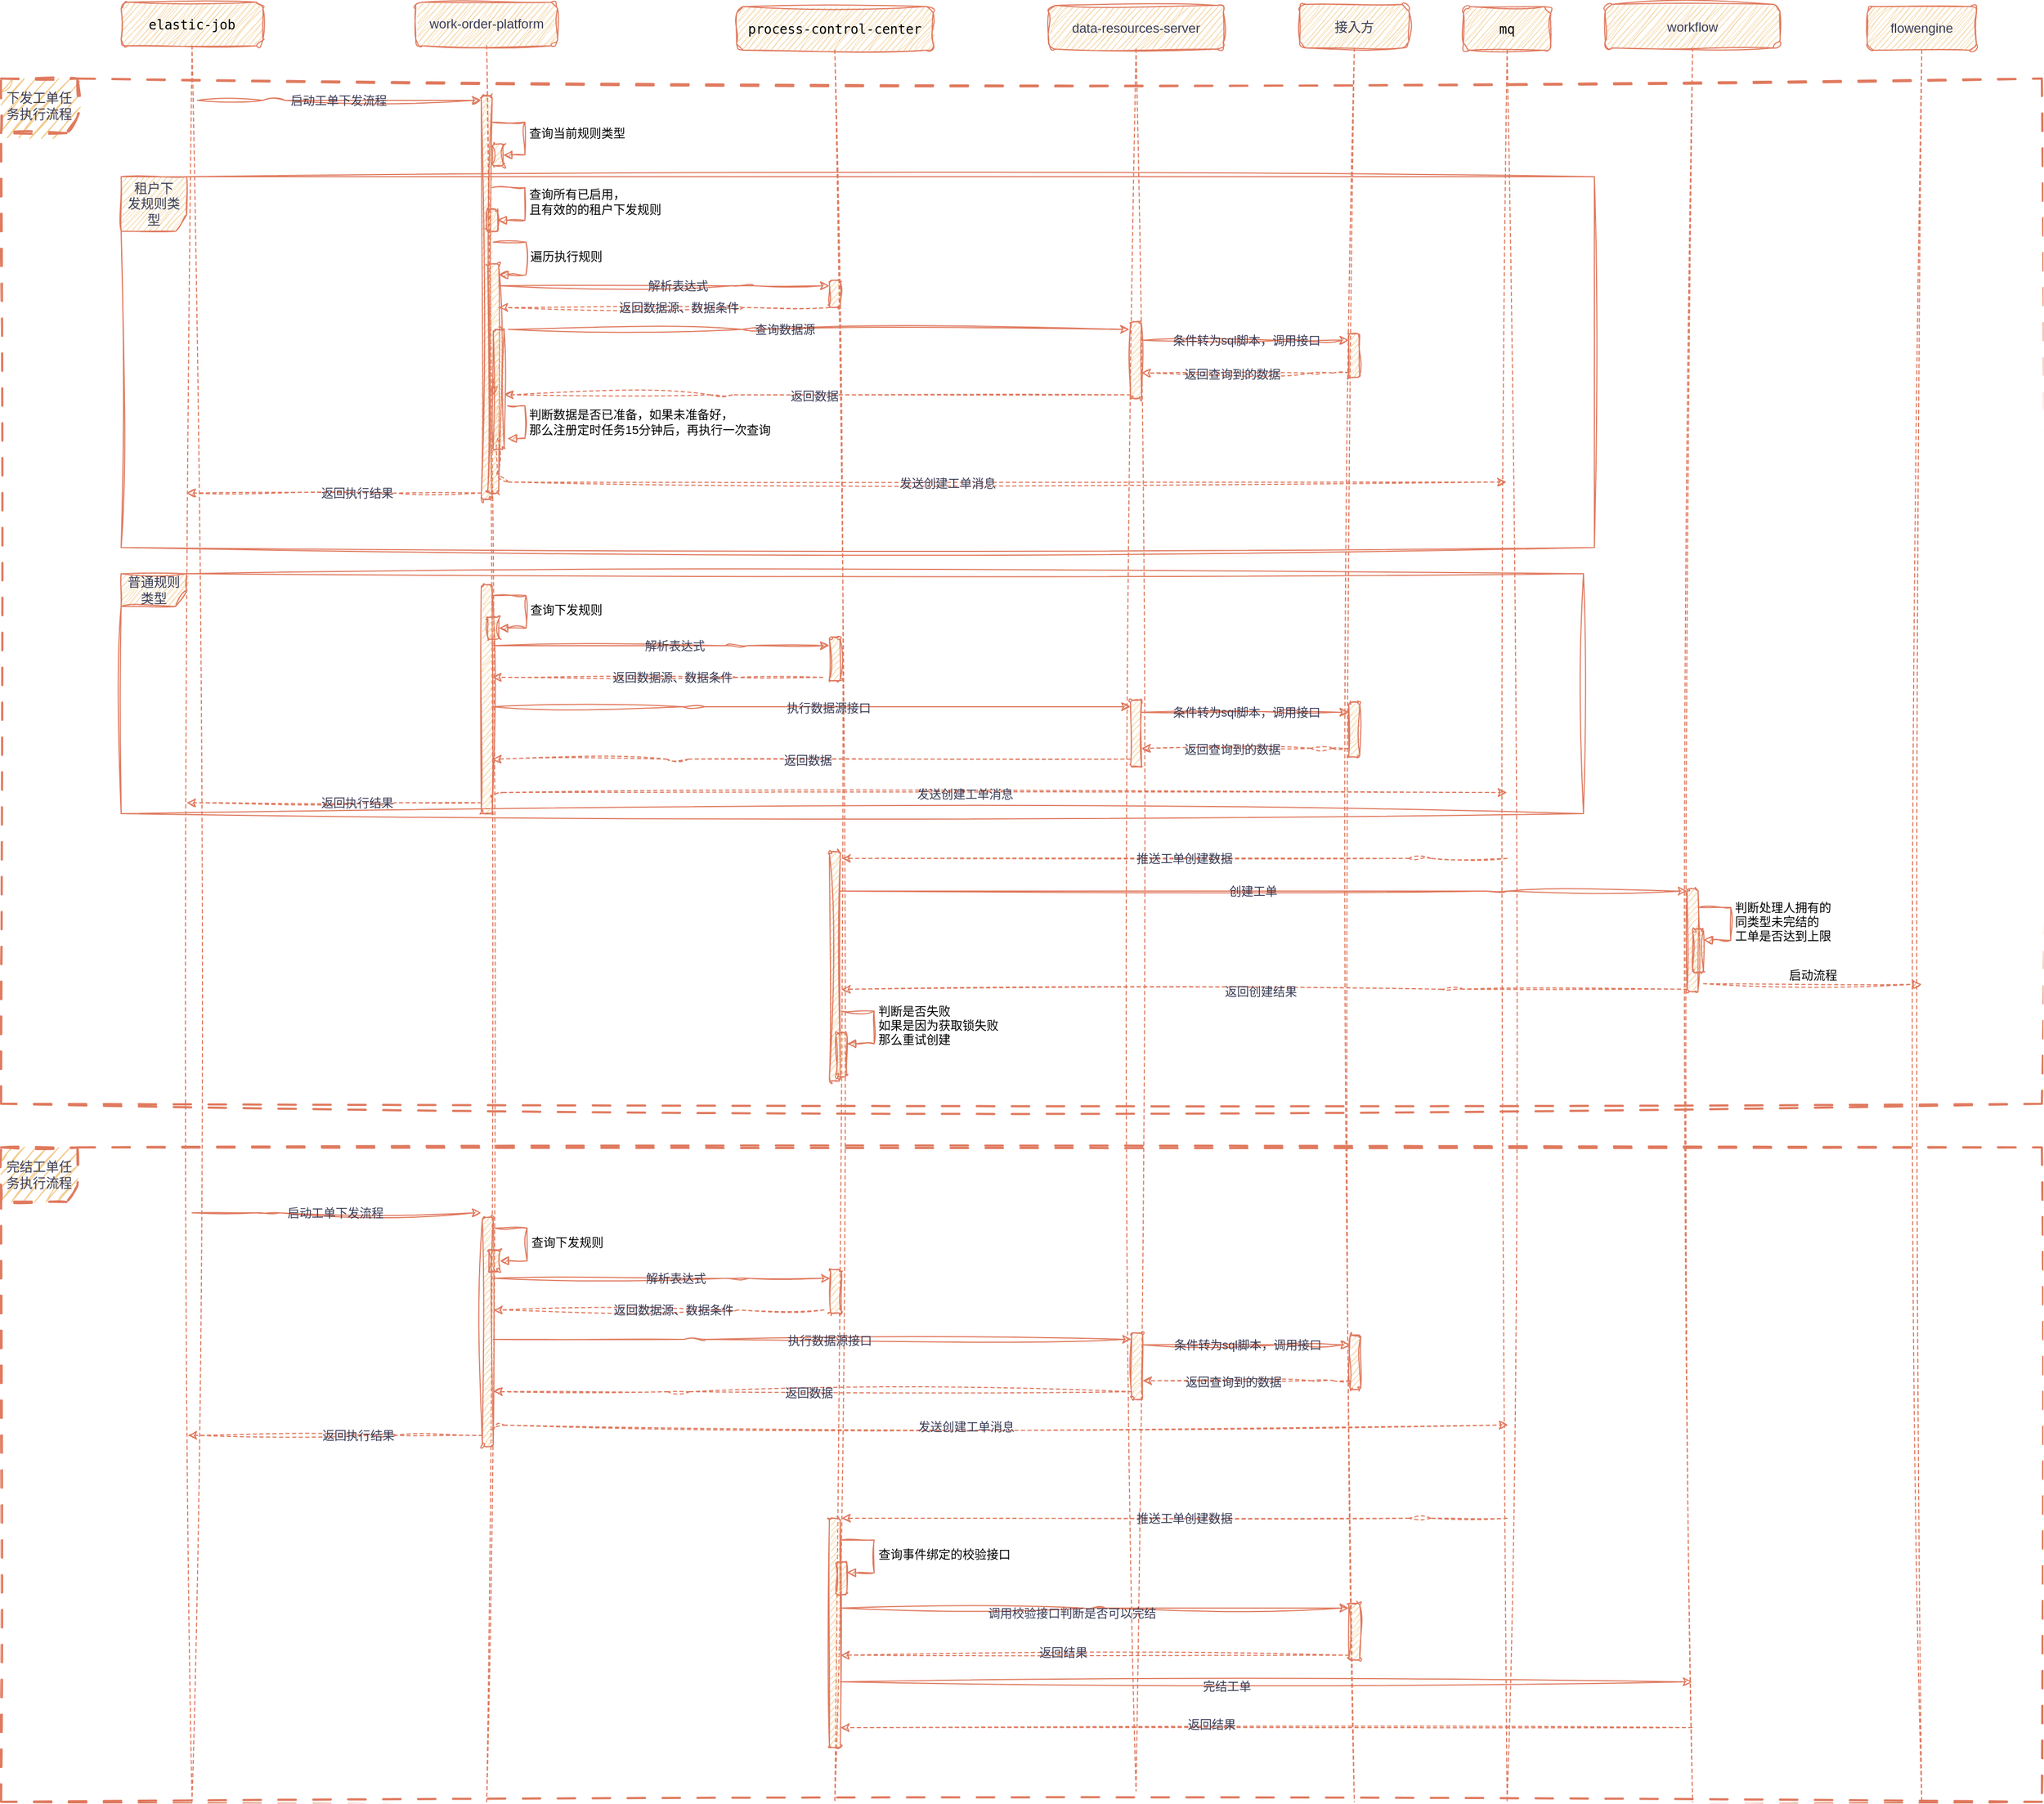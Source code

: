 <mxfile version="21.0.8" type="github">
  <diagram name="第 1 页" id="tdK5ZWi2FAHkuQVeb3jL">
    <mxGraphModel dx="2735" dy="1232" grid="1" gridSize="10" guides="1" tooltips="1" connect="1" arrows="1" fold="1" page="1" pageScale="1" pageWidth="827" pageHeight="1169" math="0" shadow="0">
      <root>
        <mxCell id="0" />
        <mxCell id="1" parent="0" />
        <mxCell id="dCPt5uYmCE7IjtqLBRDj-17" value="下发工单任务执行流程" style="shape=umlFrame;whiteSpace=wrap;html=1;pointerEvents=0;width=70;height=50;dashed=1;dashPattern=8 8;fillColor=#F2CC8F;strokeColor=#E07A5F;strokeWidth=2;fontColor=#393C56;labelBackgroundColor=none;sketch=1;curveFitting=1;jiggle=2;rounded=1;" vertex="1" parent="1">
          <mxGeometry x="-260" y="130" width="1870" height="940" as="geometry" />
        </mxCell>
        <mxCell id="dCPt5uYmCE7IjtqLBRDj-2" value="work-order-platform" style="shape=umlLifeline;perimeter=lifelinePerimeter;whiteSpace=wrap;html=1;container=1;dropTarget=0;collapsible=0;recursiveResize=0;outlineConnect=0;portConstraint=eastwest;newEdgeStyle={&quot;edgeStyle&quot;:&quot;elbowEdgeStyle&quot;,&quot;elbow&quot;:&quot;vertical&quot;,&quot;curved&quot;:0,&quot;rounded&quot;:0};labelBackgroundColor=none;fillColor=#F2CC8F;strokeColor=#E07A5F;fontColor=#393C56;sketch=1;curveFitting=1;jiggle=2;rounded=1;" vertex="1" parent="1">
          <mxGeometry x="120" y="60" width="130" height="1650" as="geometry" />
        </mxCell>
        <mxCell id="dCPt5uYmCE7IjtqLBRDj-11" value="" style="html=1;points=[];perimeter=orthogonalPerimeter;outlineConnect=0;targetShapes=umlLifeline;portConstraint=eastwest;newEdgeStyle={&quot;edgeStyle&quot;:&quot;elbowEdgeStyle&quot;,&quot;elbow&quot;:&quot;vertical&quot;,&quot;curved&quot;:0,&quot;rounded&quot;:0};labelBackgroundColor=none;fillColor=#F2CC8F;strokeColor=#E07A5F;fontColor=#393C56;sketch=1;curveFitting=1;jiggle=2;rounded=1;" vertex="1" parent="dCPt5uYmCE7IjtqLBRDj-2">
          <mxGeometry x="60" y="86" width="10" height="370" as="geometry" />
        </mxCell>
        <mxCell id="dCPt5uYmCE7IjtqLBRDj-12" value="" style="html=1;points=[];perimeter=orthogonalPerimeter;outlineConnect=0;targetShapes=umlLifeline;portConstraint=eastwest;newEdgeStyle={&quot;edgeStyle&quot;:&quot;elbowEdgeStyle&quot;,&quot;elbow&quot;:&quot;vertical&quot;,&quot;curved&quot;:0,&quot;rounded&quot;:0};labelBackgroundColor=none;fillColor=#F2CC8F;strokeColor=#E07A5F;fontColor=#393C56;sketch=1;curveFitting=1;jiggle=2;rounded=1;" vertex="1" parent="dCPt5uYmCE7IjtqLBRDj-2">
          <mxGeometry x="70" y="130" width="10" height="20" as="geometry" />
        </mxCell>
        <mxCell id="dCPt5uYmCE7IjtqLBRDj-13" value="查询当前规则类型" style="html=1;align=left;spacingLeft=2;endArrow=block;rounded=1;edgeStyle=orthogonalEdgeStyle;curved=0;rounded=0;labelBackgroundColor=none;strokeColor=#E07A5F;fontColor=default;sketch=1;curveFitting=1;jiggle=2;" edge="1" target="dCPt5uYmCE7IjtqLBRDj-12" parent="dCPt5uYmCE7IjtqLBRDj-2">
          <mxGeometry relative="1" as="geometry">
            <mxPoint x="70" y="110" as="sourcePoint" />
            <Array as="points">
              <mxPoint x="100" y="140" />
            </Array>
          </mxGeometry>
        </mxCell>
        <mxCell id="dCPt5uYmCE7IjtqLBRDj-3" value="&lt;pre style=&quot;&quot;&gt;&lt;div style=&quot;line-height: 18px;&quot;&gt;&lt;font style=&quot;&quot; face=&quot;JetBrains Mono, monospace&quot; color=&quot;#000000&quot;&gt;process-control-center&lt;span style=&quot;background-color: rgb(255, 255, 254);&quot;&gt;&lt;br&gt;&lt;/span&gt;&lt;/font&gt;&lt;/div&gt;&lt;/pre&gt;" style="shape=umlLifeline;perimeter=lifelinePerimeter;whiteSpace=wrap;html=1;container=1;dropTarget=0;collapsible=0;recursiveResize=0;outlineConnect=0;portConstraint=eastwest;newEdgeStyle={&quot;edgeStyle&quot;:&quot;elbowEdgeStyle&quot;,&quot;elbow&quot;:&quot;vertical&quot;,&quot;curved&quot;:0,&quot;rounded&quot;:0};labelBackgroundColor=none;fillColor=#F2CC8F;strokeColor=#E07A5F;fontColor=#393C56;sketch=1;curveFitting=1;jiggle=2;rounded=1;" vertex="1" parent="1">
          <mxGeometry x="414" y="64" width="180" height="1646" as="geometry" />
        </mxCell>
        <mxCell id="dCPt5uYmCE7IjtqLBRDj-76" value="" style="html=1;points=[];perimeter=orthogonalPerimeter;outlineConnect=0;targetShapes=umlLifeline;portConstraint=eastwest;newEdgeStyle={&quot;edgeStyle&quot;:&quot;elbowEdgeStyle&quot;,&quot;elbow&quot;:&quot;vertical&quot;,&quot;curved&quot;:0,&quot;rounded&quot;:0};labelBackgroundColor=none;fillColor=#F2CC8F;strokeColor=#E07A5F;fontColor=#393C56;sketch=1;curveFitting=1;jiggle=2;rounded=1;" vertex="1" parent="dCPt5uYmCE7IjtqLBRDj-3">
          <mxGeometry x="85" y="775" width="10" height="210" as="geometry" />
        </mxCell>
        <mxCell id="dCPt5uYmCE7IjtqLBRDj-97" value="" style="html=1;points=[];perimeter=orthogonalPerimeter;outlineConnect=0;targetShapes=umlLifeline;portConstraint=eastwest;newEdgeStyle={&quot;edgeStyle&quot;:&quot;elbowEdgeStyle&quot;,&quot;elbow&quot;:&quot;vertical&quot;,&quot;curved&quot;:0,&quot;rounded&quot;:0};labelBackgroundColor=none;fillColor=#F2CC8F;strokeColor=#E07A5F;fontColor=#393C56;sketch=1;curveFitting=1;jiggle=2;rounded=1;" vertex="1" parent="dCPt5uYmCE7IjtqLBRDj-3">
          <mxGeometry x="91" y="941" width="10" height="40" as="geometry" />
        </mxCell>
        <mxCell id="dCPt5uYmCE7IjtqLBRDj-98" value="判断是否失败&lt;br&gt;如果是因为获取锁失败&lt;br&gt;那么重试创建" style="html=1;align=left;spacingLeft=2;endArrow=block;rounded=1;edgeStyle=orthogonalEdgeStyle;curved=0;rounded=0;labelBackgroundColor=none;strokeColor=#E07A5F;fontColor=default;sketch=1;curveFitting=1;jiggle=2;" edge="1" target="dCPt5uYmCE7IjtqLBRDj-97" parent="dCPt5uYmCE7IjtqLBRDj-3">
          <mxGeometry relative="1" as="geometry">
            <mxPoint x="96" y="921" as="sourcePoint" />
            <Array as="points">
              <mxPoint x="126" y="951" />
            </Array>
          </mxGeometry>
        </mxCell>
        <mxCell id="dCPt5uYmCE7IjtqLBRDj-4" value="&lt;div style=&quot;line-height: 18px;&quot;&gt;data-resources-server&lt;/div&gt;" style="shape=umlLifeline;perimeter=lifelinePerimeter;whiteSpace=wrap;html=1;container=1;dropTarget=0;collapsible=0;recursiveResize=0;outlineConnect=0;portConstraint=eastwest;newEdgeStyle={&quot;edgeStyle&quot;:&quot;elbowEdgeStyle&quot;,&quot;elbow&quot;:&quot;vertical&quot;,&quot;curved&quot;:0,&quot;rounded&quot;:0};labelBackgroundColor=none;fillColor=#F2CC8F;strokeColor=#E07A5F;fontColor=#393C56;sketch=1;curveFitting=1;jiggle=2;rounded=1;" vertex="1" parent="1">
          <mxGeometry x="700" y="63" width="160" height="1637" as="geometry" />
        </mxCell>
        <mxCell id="dCPt5uYmCE7IjtqLBRDj-5" value="&lt;pre style=&quot;color: rgb(169, 183, 198); font-family: &amp;quot;JetBrains Mono&amp;quot;, monospace; font-size: 9.8pt;&quot;&gt;&lt;div style=&quot;color: rgb(0, 0, 0); font-size: 12px; line-height: 18px;&quot;&gt;elastic-job&lt;/div&gt;&lt;/pre&gt;" style="shape=umlLifeline;perimeter=lifelinePerimeter;whiteSpace=wrap;html=1;container=1;dropTarget=0;collapsible=0;recursiveResize=0;outlineConnect=0;portConstraint=eastwest;newEdgeStyle={&quot;edgeStyle&quot;:&quot;elbowEdgeStyle&quot;,&quot;elbow&quot;:&quot;vertical&quot;,&quot;curved&quot;:0,&quot;rounded&quot;:0};labelBackgroundColor=none;fillColor=#F2CC8F;strokeColor=#E07A5F;fontColor=#393C56;sketch=1;curveFitting=1;jiggle=2;rounded=1;" vertex="1" parent="1">
          <mxGeometry x="-150" y="60" width="130" height="1650" as="geometry" />
        </mxCell>
        <mxCell id="dCPt5uYmCE7IjtqLBRDj-7" style="edgeStyle=elbowEdgeStyle;rounded=1;orthogonalLoop=1;jettySize=auto;html=1;elbow=vertical;curved=0;labelBackgroundColor=none;strokeColor=#E07A5F;fontColor=default;sketch=1;curveFitting=1;jiggle=2;" edge="1" parent="1">
          <mxGeometry relative="1" as="geometry">
            <mxPoint x="-80" y="150" as="sourcePoint" />
            <mxPoint x="180" y="150" as="targetPoint" />
            <Array as="points">
              <mxPoint x="-10" y="150" />
            </Array>
          </mxGeometry>
        </mxCell>
        <mxCell id="dCPt5uYmCE7IjtqLBRDj-8" value="启动工单下发流程" style="edgeLabel;html=1;align=center;verticalAlign=middle;resizable=0;points=[];labelBackgroundColor=none;fontColor=#393C56;sketch=1;curveFitting=1;jiggle=2;rounded=1;" vertex="1" connectable="0" parent="dCPt5uYmCE7IjtqLBRDj-7">
          <mxGeometry x="0.073" y="-2" relative="1" as="geometry">
            <mxPoint x="-11" y="-2" as="offset" />
          </mxGeometry>
        </mxCell>
        <mxCell id="dCPt5uYmCE7IjtqLBRDj-14" value="&lt;div style=&quot;line-height: 18px;&quot;&gt;接入方&lt;/div&gt;" style="shape=umlLifeline;perimeter=lifelinePerimeter;whiteSpace=wrap;html=1;container=1;dropTarget=0;collapsible=0;recursiveResize=0;outlineConnect=0;portConstraint=eastwest;newEdgeStyle={&quot;edgeStyle&quot;:&quot;elbowEdgeStyle&quot;,&quot;elbow&quot;:&quot;vertical&quot;,&quot;curved&quot;:0,&quot;rounded&quot;:0};labelBackgroundColor=none;fillColor=#F2CC8F;strokeColor=#E07A5F;fontColor=#393C56;sketch=1;curveFitting=1;jiggle=2;rounded=1;" vertex="1" parent="1">
          <mxGeometry x="930" y="62" width="100" height="1648" as="geometry" />
        </mxCell>
        <mxCell id="dCPt5uYmCE7IjtqLBRDj-15" value="&lt;div style=&quot;line-height: 18px;&quot;&gt;workflow&lt;/div&gt;" style="shape=umlLifeline;perimeter=lifelinePerimeter;whiteSpace=wrap;html=1;container=1;dropTarget=0;collapsible=0;recursiveResize=0;outlineConnect=0;portConstraint=eastwest;newEdgeStyle={&quot;edgeStyle&quot;:&quot;elbowEdgeStyle&quot;,&quot;elbow&quot;:&quot;vertical&quot;,&quot;curved&quot;:0,&quot;rounded&quot;:0};labelBackgroundColor=none;fillColor=#F2CC8F;strokeColor=#E07A5F;fontColor=#393C56;sketch=1;curveFitting=1;jiggle=2;rounded=1;" vertex="1" parent="1">
          <mxGeometry x="1210" y="62" width="160" height="1648" as="geometry" />
        </mxCell>
        <mxCell id="dCPt5uYmCE7IjtqLBRDj-90" value="" style="html=1;points=[];perimeter=orthogonalPerimeter;outlineConnect=0;targetShapes=umlLifeline;portConstraint=eastwest;newEdgeStyle={&quot;edgeStyle&quot;:&quot;elbowEdgeStyle&quot;,&quot;elbow&quot;:&quot;vertical&quot;,&quot;curved&quot;:0,&quot;rounded&quot;:0};labelBackgroundColor=none;fillColor=#F2CC8F;strokeColor=#E07A5F;fontColor=#393C56;sketch=1;curveFitting=1;jiggle=2;rounded=1;" vertex="1" parent="dCPt5uYmCE7IjtqLBRDj-15">
          <mxGeometry x="75" y="811" width="10" height="94" as="geometry" />
        </mxCell>
        <mxCell id="dCPt5uYmCE7IjtqLBRDj-93" value="" style="html=1;points=[];perimeter=orthogonalPerimeter;outlineConnect=0;targetShapes=umlLifeline;portConstraint=eastwest;newEdgeStyle={&quot;edgeStyle&quot;:&quot;elbowEdgeStyle&quot;,&quot;elbow&quot;:&quot;vertical&quot;,&quot;curved&quot;:0,&quot;rounded&quot;:0};labelBackgroundColor=none;fillColor=#F2CC8F;strokeColor=#E07A5F;fontColor=#393C56;sketch=1;curveFitting=1;jiggle=2;rounded=1;" vertex="1" parent="dCPt5uYmCE7IjtqLBRDj-15">
          <mxGeometry x="80" y="848" width="10" height="40" as="geometry" />
        </mxCell>
        <mxCell id="dCPt5uYmCE7IjtqLBRDj-94" value="判断处理人拥有的&lt;br&gt;同类型未完结的&lt;br&gt;工单是否达到上限" style="html=1;align=left;spacingLeft=2;endArrow=block;rounded=1;edgeStyle=orthogonalEdgeStyle;curved=0;rounded=0;labelBackgroundColor=none;strokeColor=#E07A5F;fontColor=default;sketch=1;curveFitting=1;jiggle=2;" edge="1" target="dCPt5uYmCE7IjtqLBRDj-93" parent="dCPt5uYmCE7IjtqLBRDj-15">
          <mxGeometry relative="1" as="geometry">
            <mxPoint x="85" y="828" as="sourcePoint" />
            <Array as="points">
              <mxPoint x="115" y="858" />
            </Array>
          </mxGeometry>
        </mxCell>
        <mxCell id="dCPt5uYmCE7IjtqLBRDj-18" value="租户下&lt;br&gt;发规则类型" style="shape=umlFrame;whiteSpace=wrap;html=1;pointerEvents=0;width=60;height=50;labelBackgroundColor=none;fillColor=#F2CC8F;strokeColor=#E07A5F;fontColor=#393C56;sketch=1;curveFitting=1;jiggle=2;rounded=1;" vertex="1" parent="1">
          <mxGeometry x="-150" y="220" width="1350" height="340" as="geometry" />
        </mxCell>
        <mxCell id="dCPt5uYmCE7IjtqLBRDj-19" value="普通规则类型" style="shape=umlFrame;whiteSpace=wrap;html=1;pointerEvents=0;labelBackgroundColor=none;fillColor=#F2CC8F;strokeColor=#E07A5F;fontColor=#393C56;sketch=1;curveFitting=1;jiggle=2;rounded=1;" vertex="1" parent="1">
          <mxGeometry x="-150" y="584" width="1340" height="220" as="geometry" />
        </mxCell>
        <mxCell id="dCPt5uYmCE7IjtqLBRDj-20" value="" style="html=1;points=[];perimeter=orthogonalPerimeter;outlineConnect=0;targetShapes=umlLifeline;portConstraint=eastwest;newEdgeStyle={&quot;edgeStyle&quot;:&quot;elbowEdgeStyle&quot;,&quot;elbow&quot;:&quot;vertical&quot;,&quot;curved&quot;:0,&quot;rounded&quot;:0};labelBackgroundColor=none;fillColor=#F2CC8F;strokeColor=#E07A5F;fontColor=#393C56;sketch=1;curveFitting=1;jiggle=2;rounded=1;" vertex="1" parent="1">
          <mxGeometry x="185" y="250" width="10" height="20" as="geometry" />
        </mxCell>
        <mxCell id="dCPt5uYmCE7IjtqLBRDj-21" value="查询所有已启用，&lt;br&gt;且有效的的租户下发规则" style="html=1;align=left;spacingLeft=2;endArrow=block;rounded=1;edgeStyle=orthogonalEdgeStyle;curved=0;rounded=0;labelBackgroundColor=none;strokeColor=#E07A5F;fontColor=default;sketch=1;curveFitting=1;jiggle=2;" edge="1" target="dCPt5uYmCE7IjtqLBRDj-20" parent="1">
          <mxGeometry relative="1" as="geometry">
            <mxPoint x="190" y="230" as="sourcePoint" />
            <Array as="points">
              <mxPoint x="220" y="260" />
            </Array>
          </mxGeometry>
        </mxCell>
        <mxCell id="dCPt5uYmCE7IjtqLBRDj-26" value="&lt;pre style=&quot;color: rgb(169, 183, 198); font-family: &amp;quot;JetBrains Mono&amp;quot;, monospace; font-size: 9.8pt;&quot;&gt;&lt;div style=&quot;color: rgb(0, 0, 0); font-size: 12px; line-height: 18px;&quot;&gt;mq&lt;/div&gt;&lt;/pre&gt;" style="shape=umlLifeline;perimeter=lifelinePerimeter;whiteSpace=wrap;html=1;container=1;dropTarget=0;collapsible=0;recursiveResize=0;outlineConnect=0;portConstraint=eastwest;newEdgeStyle={&quot;edgeStyle&quot;:&quot;elbowEdgeStyle&quot;,&quot;elbow&quot;:&quot;vertical&quot;,&quot;curved&quot;:0,&quot;rounded&quot;:0};labelBackgroundColor=none;fillColor=#F2CC8F;strokeColor=#E07A5F;fontColor=#393C56;sketch=1;curveFitting=1;jiggle=2;rounded=1;" vertex="1" parent="1">
          <mxGeometry x="1080" y="64" width="80" height="1646" as="geometry" />
        </mxCell>
        <mxCell id="dCPt5uYmCE7IjtqLBRDj-29" style="edgeStyle=elbowEdgeStyle;rounded=1;orthogonalLoop=1;jettySize=auto;html=1;elbow=vertical;curved=0;labelBackgroundColor=none;strokeColor=#E07A5F;fontColor=default;sketch=1;curveFitting=1;jiggle=2;" edge="1" parent="1" source="dCPt5uYmCE7IjtqLBRDj-27" target="dCPt5uYmCE7IjtqLBRDj-18">
          <mxGeometry relative="1" as="geometry" />
        </mxCell>
        <mxCell id="dCPt5uYmCE7IjtqLBRDj-42" style="edgeStyle=elbowEdgeStyle;rounded=1;orthogonalLoop=1;jettySize=auto;html=1;elbow=vertical;curved=0;labelBackgroundColor=none;strokeColor=#E07A5F;fontColor=default;sketch=1;curveFitting=1;jiggle=2;" edge="1" parent="1" source="dCPt5uYmCE7IjtqLBRDj-27" target="dCPt5uYmCE7IjtqLBRDj-32">
          <mxGeometry relative="1" as="geometry">
            <Array as="points">
              <mxPoint x="420" y="320" />
            </Array>
          </mxGeometry>
        </mxCell>
        <mxCell id="dCPt5uYmCE7IjtqLBRDj-43" value="解析表达式" style="edgeLabel;html=1;align=center;verticalAlign=middle;resizable=0;points=[];labelBackgroundColor=none;fontColor=#393C56;sketch=1;curveFitting=1;jiggle=2;rounded=1;" vertex="1" connectable="0" parent="dCPt5uYmCE7IjtqLBRDj-42">
          <mxGeometry x="0.205" y="-3" relative="1" as="geometry">
            <mxPoint x="-19" y="-3" as="offset" />
          </mxGeometry>
        </mxCell>
        <mxCell id="dCPt5uYmCE7IjtqLBRDj-53" style="edgeStyle=elbowEdgeStyle;rounded=1;orthogonalLoop=1;jettySize=auto;html=1;elbow=vertical;curved=0;labelBackgroundColor=none;strokeColor=#E07A5F;fontColor=default;sketch=1;curveFitting=1;jiggle=2;" edge="1" parent="1" source="dCPt5uYmCE7IjtqLBRDj-27" target="dCPt5uYmCE7IjtqLBRDj-18">
          <mxGeometry relative="1" as="geometry" />
        </mxCell>
        <mxCell id="dCPt5uYmCE7IjtqLBRDj-27" value="" style="html=1;points=[];perimeter=orthogonalPerimeter;outlineConnect=0;targetShapes=umlLifeline;portConstraint=eastwest;newEdgeStyle={&quot;edgeStyle&quot;:&quot;elbowEdgeStyle&quot;,&quot;elbow&quot;:&quot;vertical&quot;,&quot;curved&quot;:0,&quot;rounded&quot;:0};labelBackgroundColor=none;fillColor=#F2CC8F;strokeColor=#E07A5F;fontColor=#393C56;sketch=1;curveFitting=1;jiggle=2;rounded=1;" vertex="1" parent="1">
          <mxGeometry x="186" y="300" width="10" height="210" as="geometry" />
        </mxCell>
        <mxCell id="dCPt5uYmCE7IjtqLBRDj-28" value="遍历执行规则" style="html=1;align=left;spacingLeft=2;endArrow=block;rounded=1;edgeStyle=orthogonalEdgeStyle;curved=0;rounded=0;labelBackgroundColor=none;strokeColor=#E07A5F;fontColor=default;sketch=1;curveFitting=1;jiggle=2;" edge="1" target="dCPt5uYmCE7IjtqLBRDj-27" parent="1">
          <mxGeometry relative="1" as="geometry">
            <mxPoint x="191" y="280" as="sourcePoint" />
            <Array as="points">
              <mxPoint x="221" y="310" />
            </Array>
          </mxGeometry>
        </mxCell>
        <mxCell id="dCPt5uYmCE7IjtqLBRDj-36" style="edgeStyle=elbowEdgeStyle;rounded=1;orthogonalLoop=1;jettySize=auto;html=1;elbow=vertical;curved=0;dashed=1;labelBackgroundColor=none;strokeColor=#E07A5F;fontColor=default;sketch=1;curveFitting=1;jiggle=2;" edge="1" parent="1" source="dCPt5uYmCE7IjtqLBRDj-32" target="dCPt5uYmCE7IjtqLBRDj-27">
          <mxGeometry relative="1" as="geometry">
            <Array as="points">
              <mxPoint x="410" y="340" />
            </Array>
          </mxGeometry>
        </mxCell>
        <mxCell id="dCPt5uYmCE7IjtqLBRDj-38" value="返回数据源、数据条件" style="edgeLabel;html=1;align=center;verticalAlign=middle;resizable=0;points=[];labelBackgroundColor=none;fontColor=#393C56;sketch=1;curveFitting=1;jiggle=2;rounded=1;" vertex="1" connectable="0" parent="dCPt5uYmCE7IjtqLBRDj-36">
          <mxGeometry x="0.419" y="-3" relative="1" as="geometry">
            <mxPoint x="77" y="3" as="offset" />
          </mxGeometry>
        </mxCell>
        <mxCell id="dCPt5uYmCE7IjtqLBRDj-32" value="" style="html=1;points=[];perimeter=orthogonalPerimeter;outlineConnect=0;targetShapes=umlLifeline;portConstraint=eastwest;newEdgeStyle={&quot;edgeStyle&quot;:&quot;elbowEdgeStyle&quot;,&quot;elbow&quot;:&quot;vertical&quot;,&quot;curved&quot;:0,&quot;rounded&quot;:0};labelBackgroundColor=none;fillColor=#F2CC8F;strokeColor=#E07A5F;fontColor=#393C56;sketch=1;curveFitting=1;jiggle=2;rounded=1;" vertex="1" parent="1">
          <mxGeometry x="499" y="315" width="10" height="25" as="geometry" />
        </mxCell>
        <mxCell id="dCPt5uYmCE7IjtqLBRDj-48" style="edgeStyle=elbowEdgeStyle;rounded=1;orthogonalLoop=1;jettySize=auto;html=1;elbow=vertical;curved=0;dashed=1;labelBackgroundColor=none;strokeColor=#E07A5F;fontColor=default;sketch=1;curveFitting=1;jiggle=2;" edge="1" parent="1" source="dCPt5uYmCE7IjtqLBRDj-44" target="dCPt5uYmCE7IjtqLBRDj-45">
          <mxGeometry relative="1" as="geometry">
            <Array as="points">
              <mxPoint x="950" y="400" />
            </Array>
          </mxGeometry>
        </mxCell>
        <mxCell id="dCPt5uYmCE7IjtqLBRDj-49" value="返回查询到的数据" style="edgeLabel;html=1;align=center;verticalAlign=middle;resizable=0;points=[];labelBackgroundColor=none;fontColor=#393C56;sketch=1;curveFitting=1;jiggle=2;rounded=1;" vertex="1" connectable="0" parent="dCPt5uYmCE7IjtqLBRDj-48">
          <mxGeometry x="0.12" y="1" relative="1" as="geometry">
            <mxPoint x="-1" as="offset" />
          </mxGeometry>
        </mxCell>
        <mxCell id="dCPt5uYmCE7IjtqLBRDj-44" value="" style="html=1;points=[];perimeter=orthogonalPerimeter;outlineConnect=0;targetShapes=umlLifeline;portConstraint=eastwest;newEdgeStyle={&quot;edgeStyle&quot;:&quot;elbowEdgeStyle&quot;,&quot;elbow&quot;:&quot;vertical&quot;,&quot;curved&quot;:0,&quot;rounded&quot;:0};labelBackgroundColor=none;fillColor=#F2CC8F;strokeColor=#E07A5F;fontColor=#393C56;sketch=1;curveFitting=1;jiggle=2;rounded=1;" vertex="1" parent="1">
          <mxGeometry x="975" y="364" width="10" height="40" as="geometry" />
        </mxCell>
        <mxCell id="dCPt5uYmCE7IjtqLBRDj-46" style="edgeStyle=elbowEdgeStyle;rounded=1;orthogonalLoop=1;jettySize=auto;html=1;elbow=vertical;curved=0;labelBackgroundColor=none;strokeColor=#E07A5F;fontColor=default;sketch=1;curveFitting=1;jiggle=2;" edge="1" parent="1" source="dCPt5uYmCE7IjtqLBRDj-45" target="dCPt5uYmCE7IjtqLBRDj-44">
          <mxGeometry relative="1" as="geometry">
            <Array as="points">
              <mxPoint x="920" y="370" />
            </Array>
          </mxGeometry>
        </mxCell>
        <mxCell id="dCPt5uYmCE7IjtqLBRDj-47" value="条件转为sql脚本，调用接口" style="edgeLabel;html=1;align=center;verticalAlign=middle;resizable=0;points=[];labelBackgroundColor=none;fontColor=#393C56;sketch=1;curveFitting=1;jiggle=2;rounded=1;" vertex="1" connectable="0" parent="dCPt5uYmCE7IjtqLBRDj-46">
          <mxGeometry x="0.015" y="-3" relative="1" as="geometry">
            <mxPoint x="-1" y="-3" as="offset" />
          </mxGeometry>
        </mxCell>
        <mxCell id="dCPt5uYmCE7IjtqLBRDj-50" style="edgeStyle=elbowEdgeStyle;rounded=1;orthogonalLoop=1;jettySize=auto;html=1;elbow=vertical;curved=0;dashed=1;labelBackgroundColor=none;strokeColor=#E07A5F;fontColor=default;sketch=1;curveFitting=1;jiggle=2;" edge="1" parent="1" source="dCPt5uYmCE7IjtqLBRDj-45" target="dCPt5uYmCE7IjtqLBRDj-109">
          <mxGeometry relative="1" as="geometry">
            <mxPoint x="260" y="420" as="targetPoint" />
            <Array as="points">
              <mxPoint x="400" y="420" />
              <mxPoint x="420" y="460" />
              <mxPoint x="360" y="420" />
              <mxPoint x="350" y="400" />
            </Array>
          </mxGeometry>
        </mxCell>
        <mxCell id="dCPt5uYmCE7IjtqLBRDj-52" value="返回数据" style="edgeLabel;html=1;align=center;verticalAlign=middle;resizable=0;points=[];labelBackgroundColor=none;fontColor=#393C56;sketch=1;curveFitting=1;jiggle=2;rounded=1;" vertex="1" connectable="0" parent="dCPt5uYmCE7IjtqLBRDj-50">
          <mxGeometry x="0.012" y="1" relative="1" as="geometry">
            <mxPoint as="offset" />
          </mxGeometry>
        </mxCell>
        <mxCell id="dCPt5uYmCE7IjtqLBRDj-45" value="" style="html=1;points=[];perimeter=orthogonalPerimeter;outlineConnect=0;targetShapes=umlLifeline;portConstraint=eastwest;newEdgeStyle={&quot;edgeStyle&quot;:&quot;elbowEdgeStyle&quot;,&quot;elbow&quot;:&quot;vertical&quot;,&quot;curved&quot;:0,&quot;rounded&quot;:0};labelBackgroundColor=none;fillColor=#F2CC8F;strokeColor=#E07A5F;fontColor=#393C56;sketch=1;curveFitting=1;jiggle=2;rounded=1;" vertex="1" parent="1">
          <mxGeometry x="775" y="353" width="10" height="70" as="geometry" />
        </mxCell>
        <mxCell id="dCPt5uYmCE7IjtqLBRDj-54" style="edgeStyle=elbowEdgeStyle;rounded=1;orthogonalLoop=1;jettySize=auto;html=1;elbow=vertical;curved=0;dashed=1;labelBackgroundColor=none;strokeColor=#E07A5F;fontColor=default;sketch=1;curveFitting=1;jiggle=2;" edge="1" parent="1" target="dCPt5uYmCE7IjtqLBRDj-26">
          <mxGeometry relative="1" as="geometry">
            <mxPoint x="195" y="460" as="sourcePoint" />
            <mxPoint x="780" y="450.59" as="targetPoint" />
            <Array as="points">
              <mxPoint x="270" y="500" />
              <mxPoint x="250" y="500" />
              <mxPoint x="380" y="490" />
              <mxPoint x="380" y="450.59" />
              <mxPoint x="579" y="460" />
            </Array>
          </mxGeometry>
        </mxCell>
        <mxCell id="dCPt5uYmCE7IjtqLBRDj-55" value="发送创建工单消息" style="edgeLabel;html=1;align=center;verticalAlign=middle;resizable=0;points=[];labelBackgroundColor=none;fontColor=#393C56;sketch=1;curveFitting=1;jiggle=2;rounded=1;" vertex="1" connectable="0" parent="dCPt5uYmCE7IjtqLBRDj-54">
          <mxGeometry x="-0.24" y="1" relative="1" as="geometry">
            <mxPoint x="85" y="2" as="offset" />
          </mxGeometry>
        </mxCell>
        <mxCell id="dCPt5uYmCE7IjtqLBRDj-56" value="" style="html=1;points=[];perimeter=orthogonalPerimeter;outlineConnect=0;targetShapes=umlLifeline;portConstraint=eastwest;newEdgeStyle={&quot;edgeStyle&quot;:&quot;elbowEdgeStyle&quot;,&quot;elbow&quot;:&quot;vertical&quot;,&quot;curved&quot;:0,&quot;rounded&quot;:0};labelBackgroundColor=none;fillColor=#F2CC8F;strokeColor=#E07A5F;fontColor=#393C56;sketch=1;curveFitting=1;jiggle=2;rounded=1;" vertex="1" parent="1">
          <mxGeometry x="180" y="594" width="10" height="210" as="geometry" />
        </mxCell>
        <mxCell id="dCPt5uYmCE7IjtqLBRDj-57" value="" style="html=1;points=[];perimeter=orthogonalPerimeter;outlineConnect=0;targetShapes=umlLifeline;portConstraint=eastwest;newEdgeStyle={&quot;edgeStyle&quot;:&quot;elbowEdgeStyle&quot;,&quot;elbow&quot;:&quot;vertical&quot;,&quot;curved&quot;:0,&quot;rounded&quot;:0};labelBackgroundColor=none;fillColor=#F2CC8F;strokeColor=#E07A5F;fontColor=#393C56;sketch=1;curveFitting=1;jiggle=2;rounded=1;" vertex="1" parent="1">
          <mxGeometry x="186" y="624" width="10" height="20" as="geometry" />
        </mxCell>
        <mxCell id="dCPt5uYmCE7IjtqLBRDj-58" value="查询下发规则" style="html=1;align=left;spacingLeft=2;endArrow=block;rounded=1;edgeStyle=orthogonalEdgeStyle;curved=0;rounded=0;labelBackgroundColor=none;strokeColor=#E07A5F;fontColor=default;sketch=1;curveFitting=1;jiggle=2;" edge="1" target="dCPt5uYmCE7IjtqLBRDj-57" parent="1">
          <mxGeometry relative="1" as="geometry">
            <mxPoint x="191" y="604" as="sourcePoint" />
            <Array as="points">
              <mxPoint x="221" y="634" />
            </Array>
          </mxGeometry>
        </mxCell>
        <mxCell id="dCPt5uYmCE7IjtqLBRDj-59" value="" style="html=1;points=[];perimeter=orthogonalPerimeter;outlineConnect=0;targetShapes=umlLifeline;portConstraint=eastwest;newEdgeStyle={&quot;edgeStyle&quot;:&quot;elbowEdgeStyle&quot;,&quot;elbow&quot;:&quot;vertical&quot;,&quot;curved&quot;:0,&quot;rounded&quot;:0};labelBackgroundColor=none;fillColor=#F2CC8F;strokeColor=#E07A5F;fontColor=#393C56;sketch=1;curveFitting=1;jiggle=2;rounded=1;" vertex="1" parent="1">
          <mxGeometry x="499" y="642" width="10" height="40" as="geometry" />
        </mxCell>
        <mxCell id="dCPt5uYmCE7IjtqLBRDj-60" style="edgeStyle=elbowEdgeStyle;rounded=1;orthogonalLoop=1;jettySize=auto;html=1;elbow=vertical;curved=0;labelBackgroundColor=none;strokeColor=#E07A5F;fontColor=default;sketch=1;curveFitting=1;jiggle=2;" edge="1" parent="1">
          <mxGeometry relative="1" as="geometry">
            <mxPoint x="190" y="650" as="sourcePoint" />
            <mxPoint x="499" y="650.0" as="targetPoint" />
            <Array as="points">
              <mxPoint x="414" y="650" />
            </Array>
          </mxGeometry>
        </mxCell>
        <mxCell id="dCPt5uYmCE7IjtqLBRDj-61" value="解析表达式" style="edgeLabel;html=1;align=center;verticalAlign=middle;resizable=0;points=[];labelBackgroundColor=none;fontColor=#393C56;sketch=1;curveFitting=1;jiggle=2;rounded=1;" vertex="1" connectable="0" parent="dCPt5uYmCE7IjtqLBRDj-60">
          <mxGeometry x="0.205" y="-3" relative="1" as="geometry">
            <mxPoint x="-19" y="-3" as="offset" />
          </mxGeometry>
        </mxCell>
        <mxCell id="dCPt5uYmCE7IjtqLBRDj-62" style="edgeStyle=elbowEdgeStyle;rounded=1;orthogonalLoop=1;jettySize=auto;html=1;elbow=vertical;curved=0;dashed=1;labelBackgroundColor=none;strokeColor=#E07A5F;fontColor=default;sketch=1;curveFitting=1;jiggle=2;" edge="1" parent="1">
          <mxGeometry relative="1" as="geometry">
            <mxPoint x="493" y="679" as="sourcePoint" />
            <mxPoint x="190" y="679" as="targetPoint" />
            <Array as="points">
              <mxPoint x="404" y="679" />
            </Array>
          </mxGeometry>
        </mxCell>
        <mxCell id="dCPt5uYmCE7IjtqLBRDj-63" value="返回数据源、数据条件" style="edgeLabel;html=1;align=center;verticalAlign=middle;resizable=0;points=[];labelBackgroundColor=none;fontColor=#393C56;sketch=1;curveFitting=1;jiggle=2;rounded=1;" vertex="1" connectable="0" parent="dCPt5uYmCE7IjtqLBRDj-62">
          <mxGeometry x="0.419" y="-3" relative="1" as="geometry">
            <mxPoint x="77" y="3" as="offset" />
          </mxGeometry>
        </mxCell>
        <mxCell id="dCPt5uYmCE7IjtqLBRDj-64" style="edgeStyle=elbowEdgeStyle;rounded=1;orthogonalLoop=1;jettySize=auto;html=1;elbow=vertical;curved=0;labelBackgroundColor=none;strokeColor=#E07A5F;fontColor=default;sketch=1;curveFitting=1;jiggle=2;" edge="1" parent="1">
          <mxGeometry relative="1" as="geometry">
            <mxPoint x="190" y="706.0" as="sourcePoint" />
            <mxPoint x="775" y="706" as="targetPoint" />
            <Array as="points">
              <mxPoint x="375" y="706" />
              <mxPoint x="574" y="715.41" />
            </Array>
          </mxGeometry>
        </mxCell>
        <mxCell id="dCPt5uYmCE7IjtqLBRDj-65" value="执行数据源接口" style="edgeLabel;html=1;align=center;verticalAlign=middle;resizable=0;points=[];labelBackgroundColor=none;fontColor=#393C56;sketch=1;curveFitting=1;jiggle=2;rounded=1;" vertex="1" connectable="0" parent="dCPt5uYmCE7IjtqLBRDj-64">
          <mxGeometry x="-0.24" y="1" relative="1" as="geometry">
            <mxPoint x="85" y="2" as="offset" />
          </mxGeometry>
        </mxCell>
        <mxCell id="dCPt5uYmCE7IjtqLBRDj-66" style="edgeStyle=elbowEdgeStyle;rounded=1;orthogonalLoop=1;jettySize=auto;html=1;elbow=vertical;curved=0;dashed=1;labelBackgroundColor=none;strokeColor=#E07A5F;fontColor=default;sketch=1;curveFitting=1;jiggle=2;" edge="1" parent="1">
          <mxGeometry relative="1" as="geometry">
            <Array as="points">
              <mxPoint x="950" y="744" />
            </Array>
            <mxPoint x="975" y="744.0" as="sourcePoint" />
            <mxPoint x="785" y="744.0" as="targetPoint" />
          </mxGeometry>
        </mxCell>
        <mxCell id="dCPt5uYmCE7IjtqLBRDj-67" value="返回查询到的数据" style="edgeLabel;html=1;align=center;verticalAlign=middle;resizable=0;points=[];labelBackgroundColor=none;fontColor=#393C56;sketch=1;curveFitting=1;jiggle=2;rounded=1;" vertex="1" connectable="0" parent="dCPt5uYmCE7IjtqLBRDj-66">
          <mxGeometry x="0.12" y="1" relative="1" as="geometry">
            <mxPoint x="-1" as="offset" />
          </mxGeometry>
        </mxCell>
        <mxCell id="dCPt5uYmCE7IjtqLBRDj-68" value="" style="html=1;points=[];perimeter=orthogonalPerimeter;outlineConnect=0;targetShapes=umlLifeline;portConstraint=eastwest;newEdgeStyle={&quot;edgeStyle&quot;:&quot;elbowEdgeStyle&quot;,&quot;elbow&quot;:&quot;vertical&quot;,&quot;curved&quot;:0,&quot;rounded&quot;:0};labelBackgroundColor=none;fillColor=#F2CC8F;strokeColor=#E07A5F;fontColor=#393C56;sketch=1;curveFitting=1;jiggle=2;rounded=1;" vertex="1" parent="1">
          <mxGeometry x="975" y="702" width="10" height="50" as="geometry" />
        </mxCell>
        <mxCell id="dCPt5uYmCE7IjtqLBRDj-69" style="edgeStyle=elbowEdgeStyle;rounded=1;orthogonalLoop=1;jettySize=auto;html=1;elbow=vertical;curved=0;labelBackgroundColor=none;strokeColor=#E07A5F;fontColor=default;sketch=1;curveFitting=1;jiggle=2;" edge="1" parent="1">
          <mxGeometry relative="1" as="geometry">
            <Array as="points">
              <mxPoint x="920" y="711" />
            </Array>
            <mxPoint x="785" y="711.0" as="sourcePoint" />
            <mxPoint x="975" y="711.0" as="targetPoint" />
          </mxGeometry>
        </mxCell>
        <mxCell id="dCPt5uYmCE7IjtqLBRDj-70" value="条件转为sql脚本，调用接口" style="edgeLabel;html=1;align=center;verticalAlign=middle;resizable=0;points=[];labelBackgroundColor=none;fontColor=#393C56;sketch=1;curveFitting=1;jiggle=2;rounded=1;" vertex="1" connectable="0" parent="dCPt5uYmCE7IjtqLBRDj-69">
          <mxGeometry x="0.015" y="-3" relative="1" as="geometry">
            <mxPoint x="-1" y="-3" as="offset" />
          </mxGeometry>
        </mxCell>
        <mxCell id="dCPt5uYmCE7IjtqLBRDj-71" style="edgeStyle=elbowEdgeStyle;rounded=1;orthogonalLoop=1;jettySize=auto;html=1;elbow=vertical;curved=0;dashed=1;labelBackgroundColor=none;strokeColor=#E07A5F;fontColor=default;sketch=1;curveFitting=1;jiggle=2;" edge="1" parent="1" source="dCPt5uYmCE7IjtqLBRDj-73" target="dCPt5uYmCE7IjtqLBRDj-56">
          <mxGeometry relative="1" as="geometry">
            <mxPoint x="196" y="754" as="targetPoint" />
            <Array as="points">
              <mxPoint x="360" y="754" />
              <mxPoint x="350" y="734" />
            </Array>
          </mxGeometry>
        </mxCell>
        <mxCell id="dCPt5uYmCE7IjtqLBRDj-72" value="返回数据" style="edgeLabel;html=1;align=center;verticalAlign=middle;resizable=0;points=[];labelBackgroundColor=none;fontColor=#393C56;sketch=1;curveFitting=1;jiggle=2;rounded=1;" vertex="1" connectable="0" parent="dCPt5uYmCE7IjtqLBRDj-71">
          <mxGeometry x="0.012" y="1" relative="1" as="geometry">
            <mxPoint as="offset" />
          </mxGeometry>
        </mxCell>
        <mxCell id="dCPt5uYmCE7IjtqLBRDj-73" value="" style="html=1;points=[];perimeter=orthogonalPerimeter;outlineConnect=0;targetShapes=umlLifeline;portConstraint=eastwest;newEdgeStyle={&quot;edgeStyle&quot;:&quot;elbowEdgeStyle&quot;,&quot;elbow&quot;:&quot;vertical&quot;,&quot;curved&quot;:0,&quot;rounded&quot;:0};labelBackgroundColor=none;fillColor=#F2CC8F;strokeColor=#E07A5F;fontColor=#393C56;sketch=1;curveFitting=1;jiggle=2;rounded=1;" vertex="1" parent="1">
          <mxGeometry x="775" y="700" width="10" height="61" as="geometry" />
        </mxCell>
        <mxCell id="dCPt5uYmCE7IjtqLBRDj-74" style="edgeStyle=elbowEdgeStyle;rounded=1;orthogonalLoop=1;jettySize=auto;html=1;elbow=vertical;curved=0;dashed=1;labelBackgroundColor=none;strokeColor=#E07A5F;fontColor=default;sketch=1;curveFitting=1;jiggle=2;" edge="1" parent="1">
          <mxGeometry relative="1" as="geometry">
            <mxPoint x="190" y="794" as="sourcePoint" />
            <mxPoint x="1120" y="785" as="targetPoint" />
            <Array as="points">
              <mxPoint x="375" y="784.59" />
              <mxPoint x="574" y="794" />
            </Array>
          </mxGeometry>
        </mxCell>
        <mxCell id="dCPt5uYmCE7IjtqLBRDj-75" value="发送创建工单消息" style="edgeLabel;html=1;align=center;verticalAlign=middle;resizable=0;points=[];labelBackgroundColor=none;fontColor=#393C56;sketch=1;curveFitting=1;jiggle=2;rounded=1;" vertex="1" connectable="0" parent="dCPt5uYmCE7IjtqLBRDj-74">
          <mxGeometry x="-0.24" y="1" relative="1" as="geometry">
            <mxPoint x="85" y="2" as="offset" />
          </mxGeometry>
        </mxCell>
        <mxCell id="dCPt5uYmCE7IjtqLBRDj-81" style="edgeStyle=elbowEdgeStyle;rounded=1;orthogonalLoop=1;jettySize=auto;html=1;elbow=vertical;curved=0;dashed=1;labelBackgroundColor=none;strokeColor=#E07A5F;fontColor=default;sketch=1;curveFitting=1;jiggle=2;" edge="1" parent="1">
          <mxGeometry relative="1" as="geometry">
            <mxPoint x="1120" y="845" as="sourcePoint" />
            <mxPoint x="510" y="845" as="targetPoint" />
            <Array as="points">
              <mxPoint x="1040" y="845" />
              <mxPoint x="970" y="875" />
            </Array>
          </mxGeometry>
        </mxCell>
        <mxCell id="dCPt5uYmCE7IjtqLBRDj-82" value="推送工单创建数据" style="edgeLabel;html=1;align=center;verticalAlign=middle;resizable=0;points=[];labelBackgroundColor=none;fontColor=#393C56;sketch=1;curveFitting=1;jiggle=2;rounded=1;" vertex="1" connectable="0" parent="dCPt5uYmCE7IjtqLBRDj-81">
          <mxGeometry x="0.025" y="3" relative="1" as="geometry">
            <mxPoint x="16" y="-3" as="offset" />
          </mxGeometry>
        </mxCell>
        <mxCell id="dCPt5uYmCE7IjtqLBRDj-83" style="edgeStyle=elbowEdgeStyle;rounded=1;orthogonalLoop=1;jettySize=auto;html=1;elbow=vertical;curved=0;labelBackgroundColor=none;strokeColor=#E07A5F;fontColor=default;sketch=1;curveFitting=1;jiggle=2;" edge="1" parent="1" source="dCPt5uYmCE7IjtqLBRDj-76" target="dCPt5uYmCE7IjtqLBRDj-90">
          <mxGeometry relative="1" as="geometry">
            <mxPoint x="1270" y="895" as="targetPoint" />
            <Array as="points">
              <mxPoint x="1110" y="875" />
              <mxPoint x="1000" y="905" />
              <mxPoint x="1070" y="895" />
              <mxPoint x="1040" y="905" />
            </Array>
          </mxGeometry>
        </mxCell>
        <mxCell id="dCPt5uYmCE7IjtqLBRDj-87" value="创建工单" style="edgeLabel;html=1;align=center;verticalAlign=middle;resizable=0;points=[];labelBackgroundColor=none;fontColor=#393C56;sketch=1;curveFitting=1;jiggle=2;rounded=1;" vertex="1" connectable="0" parent="dCPt5uYmCE7IjtqLBRDj-83">
          <mxGeometry x="-0.026" relative="1" as="geometry">
            <mxPoint as="offset" />
          </mxGeometry>
        </mxCell>
        <mxCell id="dCPt5uYmCE7IjtqLBRDj-95" style="edgeStyle=elbowEdgeStyle;rounded=1;orthogonalLoop=1;jettySize=auto;html=1;elbow=vertical;curved=0;dashed=1;labelBackgroundColor=none;strokeColor=#E07A5F;fontColor=default;sketch=1;curveFitting=1;jiggle=2;" edge="1" parent="1" source="dCPt5uYmCE7IjtqLBRDj-90">
          <mxGeometry relative="1" as="geometry">
            <mxPoint x="510" y="965" as="targetPoint" />
            <Array as="points">
              <mxPoint x="1070" y="965" />
              <mxPoint x="650" y="965" />
              <mxPoint x="640" y="965" />
              <mxPoint x="1200" y="965" />
              <mxPoint x="770" y="955" />
              <mxPoint x="1040" y="965" />
            </Array>
          </mxGeometry>
        </mxCell>
        <mxCell id="dCPt5uYmCE7IjtqLBRDj-96" value="返回创建结果" style="edgeLabel;html=1;align=center;verticalAlign=middle;resizable=0;points=[];labelBackgroundColor=none;fontColor=#393C56;sketch=1;curveFitting=1;jiggle=2;rounded=1;" vertex="1" connectable="0" parent="dCPt5uYmCE7IjtqLBRDj-95">
          <mxGeometry x="0.01" y="2" relative="1" as="geometry">
            <mxPoint as="offset" />
          </mxGeometry>
        </mxCell>
        <mxCell id="dCPt5uYmCE7IjtqLBRDj-99" value="完结工单任务执行流程" style="shape=umlFrame;whiteSpace=wrap;html=1;pointerEvents=0;width=70;height=50;dashed=1;dashPattern=8 8;strokeWidth=2;fillColor=#F2CC8F;strokeColor=#E07A5F;fontColor=#393C56;labelBackgroundColor=none;sketch=1;curveFitting=1;jiggle=2;rounded=1;" vertex="1" parent="1">
          <mxGeometry x="-260" y="1110" width="1870" height="600" as="geometry" />
        </mxCell>
        <mxCell id="dCPt5uYmCE7IjtqLBRDj-102" style="edgeStyle=elbowEdgeStyle;rounded=1;orthogonalLoop=1;jettySize=auto;html=1;elbow=vertical;curved=0;dashed=1;labelBackgroundColor=none;strokeColor=#E07A5F;fontColor=default;sketch=1;curveFitting=1;jiggle=2;" edge="1" parent="1">
          <mxGeometry relative="1" as="geometry">
            <mxPoint x="180" y="794" as="sourcePoint" />
            <mxPoint x="-90" y="794" as="targetPoint" />
            <Array as="points">
              <mxPoint x="91" y="794" />
            </Array>
          </mxGeometry>
        </mxCell>
        <mxCell id="dCPt5uYmCE7IjtqLBRDj-103" value="返回执行结果" style="edgeLabel;html=1;align=center;verticalAlign=middle;resizable=0;points=[];labelBackgroundColor=none;fontColor=#393C56;sketch=1;curveFitting=1;jiggle=2;rounded=1;" vertex="1" connectable="0" parent="dCPt5uYmCE7IjtqLBRDj-102">
          <mxGeometry x="0.419" y="-3" relative="1" as="geometry">
            <mxPoint x="77" y="3" as="offset" />
          </mxGeometry>
        </mxCell>
        <mxCell id="dCPt5uYmCE7IjtqLBRDj-105" style="edgeStyle=elbowEdgeStyle;rounded=1;orthogonalLoop=1;jettySize=auto;html=1;elbow=vertical;curved=0;dashed=1;labelBackgroundColor=none;strokeColor=#E07A5F;fontColor=default;sketch=1;curveFitting=1;jiggle=2;" edge="1" parent="1">
          <mxGeometry relative="1" as="geometry">
            <mxPoint x="180" y="510" as="sourcePoint" />
            <mxPoint x="-90" y="510" as="targetPoint" />
            <Array as="points">
              <mxPoint x="91" y="510" />
            </Array>
          </mxGeometry>
        </mxCell>
        <mxCell id="dCPt5uYmCE7IjtqLBRDj-106" value="返回执行结果" style="edgeLabel;html=1;align=center;verticalAlign=middle;resizable=0;points=[];labelBackgroundColor=none;fontColor=#393C56;sketch=1;curveFitting=1;jiggle=2;rounded=1;" vertex="1" connectable="0" parent="dCPt5uYmCE7IjtqLBRDj-105">
          <mxGeometry x="0.419" y="-3" relative="1" as="geometry">
            <mxPoint x="77" y="3" as="offset" />
          </mxGeometry>
        </mxCell>
        <mxCell id="dCPt5uYmCE7IjtqLBRDj-109" value="" style="html=1;points=[];perimeter=orthogonalPerimeter;outlineConnect=0;targetShapes=umlLifeline;portConstraint=eastwest;newEdgeStyle={&quot;edgeStyle&quot;:&quot;elbowEdgeStyle&quot;,&quot;elbow&quot;:&quot;vertical&quot;,&quot;curved&quot;:0,&quot;rounded&quot;:0};labelBackgroundColor=none;fillColor=#F2CC8F;strokeColor=#E07A5F;fontColor=#393C56;sketch=1;curveFitting=1;jiggle=2;rounded=1;" vertex="1" parent="1">
          <mxGeometry x="191" y="360" width="10" height="110" as="geometry" />
        </mxCell>
        <mxCell id="dCPt5uYmCE7IjtqLBRDj-110" value="判断数据是否已准备，如果未准备好，&lt;br&gt;那么注册定时任务15分钟后，再执行一次查询" style="html=1;align=left;spacingLeft=2;endArrow=block;rounded=1;edgeStyle=orthogonalEdgeStyle;curved=0;rounded=0;labelBackgroundColor=none;strokeColor=#E07A5F;fontColor=default;sketch=1;curveFitting=1;jiggle=2;" edge="1" parent="1">
          <mxGeometry relative="1" as="geometry">
            <mxPoint x="204" y="430" as="sourcePoint" />
            <Array as="points">
              <mxPoint x="220" y="430" />
              <mxPoint x="220" y="460" />
            </Array>
            <mxPoint x="204" y="460" as="targetPoint" />
          </mxGeometry>
        </mxCell>
        <mxCell id="dCPt5uYmCE7IjtqLBRDj-111" style="edgeStyle=elbowEdgeStyle;rounded=1;orthogonalLoop=1;jettySize=auto;html=1;elbow=vertical;curved=0;labelBackgroundColor=none;strokeColor=#E07A5F;fontColor=default;sketch=1;curveFitting=1;jiggle=2;" edge="1" parent="1">
          <mxGeometry relative="1" as="geometry">
            <mxPoint x="205" y="360" as="sourcePoint" />
            <mxPoint x="774" y="360" as="targetPoint" />
            <Array as="points">
              <mxPoint x="429" y="360" />
            </Array>
          </mxGeometry>
        </mxCell>
        <mxCell id="dCPt5uYmCE7IjtqLBRDj-112" value="查询数据源" style="edgeLabel;html=1;align=center;verticalAlign=middle;resizable=0;points=[];labelBackgroundColor=none;fontColor=#393C56;sketch=1;curveFitting=1;jiggle=2;rounded=1;" vertex="1" connectable="0" parent="dCPt5uYmCE7IjtqLBRDj-111">
          <mxGeometry x="0.205" y="-3" relative="1" as="geometry">
            <mxPoint x="-90" y="-3" as="offset" />
          </mxGeometry>
        </mxCell>
        <mxCell id="dCPt5uYmCE7IjtqLBRDj-121" style="edgeStyle=elbowEdgeStyle;rounded=1;orthogonalLoop=1;jettySize=auto;html=1;elbow=vertical;curved=0;labelBackgroundColor=none;strokeColor=#E07A5F;fontColor=default;sketch=1;curveFitting=1;jiggle=2;" edge="1" parent="1">
          <mxGeometry relative="1" as="geometry">
            <mxPoint x="-85" y="1170" as="sourcePoint" />
            <mxPoint x="180" y="1170" as="targetPoint" />
            <Array as="points">
              <mxPoint x="-15" y="1170" />
            </Array>
          </mxGeometry>
        </mxCell>
        <mxCell id="dCPt5uYmCE7IjtqLBRDj-122" value="启动工单下发流程" style="edgeLabel;html=1;align=center;verticalAlign=middle;resizable=0;points=[];labelBackgroundColor=none;fontColor=#393C56;sketch=1;curveFitting=1;jiggle=2;rounded=1;" vertex="1" connectable="0" parent="dCPt5uYmCE7IjtqLBRDj-121">
          <mxGeometry x="0.073" y="-2" relative="1" as="geometry">
            <mxPoint x="-11" y="-2" as="offset" />
          </mxGeometry>
        </mxCell>
        <mxCell id="dCPt5uYmCE7IjtqLBRDj-128" value="" style="html=1;points=[];perimeter=orthogonalPerimeter;outlineConnect=0;targetShapes=umlLifeline;portConstraint=eastwest;newEdgeStyle={&quot;edgeStyle&quot;:&quot;elbowEdgeStyle&quot;,&quot;elbow&quot;:&quot;vertical&quot;,&quot;curved&quot;:0,&quot;rounded&quot;:0};labelBackgroundColor=none;fillColor=#F2CC8F;strokeColor=#E07A5F;fontColor=#393C56;sketch=1;curveFitting=1;jiggle=2;rounded=1;" vertex="1" parent="1">
          <mxGeometry x="181" y="1174" width="10" height="210" as="geometry" />
        </mxCell>
        <mxCell id="dCPt5uYmCE7IjtqLBRDj-129" value="" style="html=1;points=[];perimeter=orthogonalPerimeter;outlineConnect=0;targetShapes=umlLifeline;portConstraint=eastwest;newEdgeStyle={&quot;edgeStyle&quot;:&quot;elbowEdgeStyle&quot;,&quot;elbow&quot;:&quot;vertical&quot;,&quot;curved&quot;:0,&quot;rounded&quot;:0};labelBackgroundColor=none;fillColor=#F2CC8F;strokeColor=#E07A5F;fontColor=#393C56;sketch=1;curveFitting=1;jiggle=2;rounded=1;" vertex="1" parent="1">
          <mxGeometry x="187" y="1204" width="10" height="20" as="geometry" />
        </mxCell>
        <mxCell id="dCPt5uYmCE7IjtqLBRDj-130" value="查询下发规则" style="html=1;align=left;spacingLeft=2;endArrow=block;rounded=1;edgeStyle=orthogonalEdgeStyle;curved=0;rounded=0;labelBackgroundColor=none;strokeColor=#E07A5F;fontColor=default;sketch=1;curveFitting=1;jiggle=2;" edge="1" parent="1" target="dCPt5uYmCE7IjtqLBRDj-129">
          <mxGeometry relative="1" as="geometry">
            <mxPoint x="192" y="1184" as="sourcePoint" />
            <Array as="points">
              <mxPoint x="222" y="1214" />
            </Array>
          </mxGeometry>
        </mxCell>
        <mxCell id="dCPt5uYmCE7IjtqLBRDj-131" value="" style="html=1;points=[];perimeter=orthogonalPerimeter;outlineConnect=0;targetShapes=umlLifeline;portConstraint=eastwest;newEdgeStyle={&quot;edgeStyle&quot;:&quot;elbowEdgeStyle&quot;,&quot;elbow&quot;:&quot;vertical&quot;,&quot;curved&quot;:0,&quot;rounded&quot;:0};labelBackgroundColor=none;fillColor=#F2CC8F;strokeColor=#E07A5F;fontColor=#393C56;sketch=1;curveFitting=1;jiggle=2;rounded=1;" vertex="1" parent="1">
          <mxGeometry x="500" y="1222" width="10" height="40" as="geometry" />
        </mxCell>
        <mxCell id="dCPt5uYmCE7IjtqLBRDj-132" style="edgeStyle=elbowEdgeStyle;rounded=1;orthogonalLoop=1;jettySize=auto;html=1;elbow=vertical;curved=0;labelBackgroundColor=none;strokeColor=#E07A5F;fontColor=default;sketch=1;curveFitting=1;jiggle=2;" edge="1" parent="1">
          <mxGeometry relative="1" as="geometry">
            <mxPoint x="191" y="1230" as="sourcePoint" />
            <mxPoint x="500" y="1230.0" as="targetPoint" />
            <Array as="points">
              <mxPoint x="415" y="1230" />
            </Array>
          </mxGeometry>
        </mxCell>
        <mxCell id="dCPt5uYmCE7IjtqLBRDj-133" value="解析表达式" style="edgeLabel;html=1;align=center;verticalAlign=middle;resizable=0;points=[];labelBackgroundColor=none;fontColor=#393C56;sketch=1;curveFitting=1;jiggle=2;rounded=1;" vertex="1" connectable="0" parent="dCPt5uYmCE7IjtqLBRDj-132">
          <mxGeometry x="0.205" y="-3" relative="1" as="geometry">
            <mxPoint x="-19" y="-3" as="offset" />
          </mxGeometry>
        </mxCell>
        <mxCell id="dCPt5uYmCE7IjtqLBRDj-134" style="edgeStyle=elbowEdgeStyle;rounded=1;orthogonalLoop=1;jettySize=auto;html=1;elbow=vertical;curved=0;dashed=1;labelBackgroundColor=none;strokeColor=#E07A5F;fontColor=default;sketch=1;curveFitting=1;jiggle=2;" edge="1" parent="1">
          <mxGeometry relative="1" as="geometry">
            <mxPoint x="494" y="1259" as="sourcePoint" />
            <mxPoint x="191" y="1259" as="targetPoint" />
            <Array as="points">
              <mxPoint x="405" y="1259" />
            </Array>
          </mxGeometry>
        </mxCell>
        <mxCell id="dCPt5uYmCE7IjtqLBRDj-135" value="返回数据源、数据条件" style="edgeLabel;html=1;align=center;verticalAlign=middle;resizable=0;points=[];labelBackgroundColor=none;fontColor=#393C56;sketch=1;curveFitting=1;jiggle=2;rounded=1;" vertex="1" connectable="0" parent="dCPt5uYmCE7IjtqLBRDj-134">
          <mxGeometry x="0.419" y="-3" relative="1" as="geometry">
            <mxPoint x="77" y="3" as="offset" />
          </mxGeometry>
        </mxCell>
        <mxCell id="dCPt5uYmCE7IjtqLBRDj-136" style="edgeStyle=elbowEdgeStyle;rounded=1;orthogonalLoop=1;jettySize=auto;html=1;elbow=vertical;curved=0;labelBackgroundColor=none;strokeColor=#E07A5F;fontColor=default;sketch=1;curveFitting=1;jiggle=2;" edge="1" parent="1">
          <mxGeometry relative="1" as="geometry">
            <mxPoint x="191" y="1286.0" as="sourcePoint" />
            <mxPoint x="776" y="1286" as="targetPoint" />
            <Array as="points">
              <mxPoint x="376" y="1286" />
              <mxPoint x="575" y="1295.41" />
            </Array>
          </mxGeometry>
        </mxCell>
        <mxCell id="dCPt5uYmCE7IjtqLBRDj-137" value="执行数据源接口" style="edgeLabel;html=1;align=center;verticalAlign=middle;resizable=0;points=[];labelBackgroundColor=none;fontColor=#393C56;sketch=1;curveFitting=1;jiggle=2;rounded=1;" vertex="1" connectable="0" parent="dCPt5uYmCE7IjtqLBRDj-136">
          <mxGeometry x="-0.24" y="1" relative="1" as="geometry">
            <mxPoint x="85" y="2" as="offset" />
          </mxGeometry>
        </mxCell>
        <mxCell id="dCPt5uYmCE7IjtqLBRDj-138" style="edgeStyle=elbowEdgeStyle;rounded=1;orthogonalLoop=1;jettySize=auto;html=1;elbow=vertical;curved=0;dashed=1;labelBackgroundColor=none;strokeColor=#E07A5F;fontColor=default;sketch=1;curveFitting=1;jiggle=2;" edge="1" parent="1">
          <mxGeometry relative="1" as="geometry">
            <Array as="points">
              <mxPoint x="951" y="1324" />
            </Array>
            <mxPoint x="976" y="1324.0" as="sourcePoint" />
            <mxPoint x="786" y="1324.0" as="targetPoint" />
          </mxGeometry>
        </mxCell>
        <mxCell id="dCPt5uYmCE7IjtqLBRDj-139" value="返回查询到的数据" style="edgeLabel;html=1;align=center;verticalAlign=middle;resizable=0;points=[];labelBackgroundColor=none;fontColor=#393C56;sketch=1;curveFitting=1;jiggle=2;rounded=1;" vertex="1" connectable="0" parent="dCPt5uYmCE7IjtqLBRDj-138">
          <mxGeometry x="0.12" y="1" relative="1" as="geometry">
            <mxPoint x="-1" as="offset" />
          </mxGeometry>
        </mxCell>
        <mxCell id="dCPt5uYmCE7IjtqLBRDj-140" value="" style="html=1;points=[];perimeter=orthogonalPerimeter;outlineConnect=0;targetShapes=umlLifeline;portConstraint=eastwest;newEdgeStyle={&quot;edgeStyle&quot;:&quot;elbowEdgeStyle&quot;,&quot;elbow&quot;:&quot;vertical&quot;,&quot;curved&quot;:0,&quot;rounded&quot;:0};labelBackgroundColor=none;fillColor=#F2CC8F;strokeColor=#E07A5F;fontColor=#393C56;sketch=1;curveFitting=1;jiggle=2;rounded=1;" vertex="1" parent="1">
          <mxGeometry x="976" y="1282" width="10" height="50" as="geometry" />
        </mxCell>
        <mxCell id="dCPt5uYmCE7IjtqLBRDj-141" style="edgeStyle=elbowEdgeStyle;rounded=1;orthogonalLoop=1;jettySize=auto;html=1;elbow=vertical;curved=0;labelBackgroundColor=none;strokeColor=#E07A5F;fontColor=default;sketch=1;curveFitting=1;jiggle=2;" edge="1" parent="1">
          <mxGeometry relative="1" as="geometry">
            <Array as="points">
              <mxPoint x="921" y="1291" />
            </Array>
            <mxPoint x="786" y="1291.0" as="sourcePoint" />
            <mxPoint x="976" y="1291.0" as="targetPoint" />
          </mxGeometry>
        </mxCell>
        <mxCell id="dCPt5uYmCE7IjtqLBRDj-142" value="条件转为sql脚本，调用接口" style="edgeLabel;html=1;align=center;verticalAlign=middle;resizable=0;points=[];labelBackgroundColor=none;fontColor=#393C56;sketch=1;curveFitting=1;jiggle=2;rounded=1;" vertex="1" connectable="0" parent="dCPt5uYmCE7IjtqLBRDj-141">
          <mxGeometry x="0.015" y="-3" relative="1" as="geometry">
            <mxPoint x="-1" y="-3" as="offset" />
          </mxGeometry>
        </mxCell>
        <mxCell id="dCPt5uYmCE7IjtqLBRDj-143" style="edgeStyle=elbowEdgeStyle;rounded=1;orthogonalLoop=1;jettySize=auto;html=1;elbow=vertical;curved=0;dashed=1;labelBackgroundColor=none;strokeColor=#E07A5F;fontColor=default;sketch=1;curveFitting=1;jiggle=2;" edge="1" parent="1" source="dCPt5uYmCE7IjtqLBRDj-145" target="dCPt5uYmCE7IjtqLBRDj-128">
          <mxGeometry relative="1" as="geometry">
            <mxPoint x="197" y="1334" as="targetPoint" />
            <Array as="points">
              <mxPoint x="361" y="1334" />
              <mxPoint x="351" y="1314" />
            </Array>
          </mxGeometry>
        </mxCell>
        <mxCell id="dCPt5uYmCE7IjtqLBRDj-144" value="返回数据" style="edgeLabel;html=1;align=center;verticalAlign=middle;resizable=0;points=[];labelBackgroundColor=none;fontColor=#393C56;sketch=1;curveFitting=1;jiggle=2;rounded=1;" vertex="1" connectable="0" parent="dCPt5uYmCE7IjtqLBRDj-143">
          <mxGeometry x="0.012" y="1" relative="1" as="geometry">
            <mxPoint as="offset" />
          </mxGeometry>
        </mxCell>
        <mxCell id="dCPt5uYmCE7IjtqLBRDj-145" value="" style="html=1;points=[];perimeter=orthogonalPerimeter;outlineConnect=0;targetShapes=umlLifeline;portConstraint=eastwest;newEdgeStyle={&quot;edgeStyle&quot;:&quot;elbowEdgeStyle&quot;,&quot;elbow&quot;:&quot;vertical&quot;,&quot;curved&quot;:0,&quot;rounded&quot;:0};labelBackgroundColor=none;fillColor=#F2CC8F;strokeColor=#E07A5F;fontColor=#393C56;sketch=1;curveFitting=1;jiggle=2;rounded=1;" vertex="1" parent="1">
          <mxGeometry x="776" y="1280" width="10" height="61" as="geometry" />
        </mxCell>
        <mxCell id="dCPt5uYmCE7IjtqLBRDj-146" style="edgeStyle=elbowEdgeStyle;rounded=1;orthogonalLoop=1;jettySize=auto;html=1;elbow=vertical;curved=0;dashed=1;labelBackgroundColor=none;strokeColor=#E07A5F;fontColor=default;sketch=1;curveFitting=1;jiggle=2;" edge="1" parent="1">
          <mxGeometry relative="1" as="geometry">
            <mxPoint x="191" y="1374" as="sourcePoint" />
            <mxPoint x="1121" y="1365" as="targetPoint" />
            <Array as="points">
              <mxPoint x="376" y="1364.59" />
              <mxPoint x="575" y="1374" />
            </Array>
          </mxGeometry>
        </mxCell>
        <mxCell id="dCPt5uYmCE7IjtqLBRDj-147" value="发送创建工单消息" style="edgeLabel;html=1;align=center;verticalAlign=middle;resizable=0;points=[];labelBackgroundColor=none;fontColor=#393C56;sketch=1;curveFitting=1;jiggle=2;rounded=1;" vertex="1" connectable="0" parent="dCPt5uYmCE7IjtqLBRDj-146">
          <mxGeometry x="-0.24" y="1" relative="1" as="geometry">
            <mxPoint x="85" y="2" as="offset" />
          </mxGeometry>
        </mxCell>
        <mxCell id="dCPt5uYmCE7IjtqLBRDj-148" style="edgeStyle=elbowEdgeStyle;rounded=1;orthogonalLoop=1;jettySize=auto;html=1;elbow=vertical;curved=0;dashed=1;labelBackgroundColor=none;strokeColor=#E07A5F;fontColor=default;sketch=1;curveFitting=1;jiggle=2;" edge="1" parent="1">
          <mxGeometry relative="1" as="geometry">
            <mxPoint x="181" y="1374" as="sourcePoint" />
            <mxPoint x="-89" y="1374" as="targetPoint" />
            <Array as="points">
              <mxPoint x="92" y="1374" />
            </Array>
          </mxGeometry>
        </mxCell>
        <mxCell id="dCPt5uYmCE7IjtqLBRDj-149" value="返回执行结果" style="edgeLabel;html=1;align=center;verticalAlign=middle;resizable=0;points=[];labelBackgroundColor=none;fontColor=#393C56;sketch=1;curveFitting=1;jiggle=2;rounded=1;" vertex="1" connectable="0" parent="dCPt5uYmCE7IjtqLBRDj-148">
          <mxGeometry x="0.419" y="-3" relative="1" as="geometry">
            <mxPoint x="77" y="3" as="offset" />
          </mxGeometry>
        </mxCell>
        <mxCell id="dCPt5uYmCE7IjtqLBRDj-155" style="edgeStyle=elbowEdgeStyle;rounded=1;orthogonalLoop=1;jettySize=auto;html=1;elbow=vertical;curved=0;dashed=1;labelBackgroundColor=none;strokeColor=#E07A5F;fontColor=default;sketch=1;curveFitting=1;jiggle=2;" edge="1" parent="1">
          <mxGeometry relative="1" as="geometry">
            <mxPoint x="1120" y="1450" as="sourcePoint" />
            <mxPoint x="510" y="1450" as="targetPoint" />
            <Array as="points">
              <mxPoint x="1040" y="1450" />
              <mxPoint x="970" y="1480" />
            </Array>
          </mxGeometry>
        </mxCell>
        <mxCell id="dCPt5uYmCE7IjtqLBRDj-156" value="推送工单创建数据" style="edgeLabel;html=1;align=center;verticalAlign=middle;resizable=0;points=[];labelBackgroundColor=none;fontColor=#393C56;sketch=1;curveFitting=1;jiggle=2;rounded=1;" vertex="1" connectable="0" parent="dCPt5uYmCE7IjtqLBRDj-155">
          <mxGeometry x="0.025" y="3" relative="1" as="geometry">
            <mxPoint x="16" y="-3" as="offset" />
          </mxGeometry>
        </mxCell>
        <mxCell id="dCPt5uYmCE7IjtqLBRDj-161" style="edgeStyle=elbowEdgeStyle;rounded=1;orthogonalLoop=1;jettySize=auto;html=1;elbow=horizontal;curved=0;labelBackgroundColor=none;strokeColor=#E07A5F;fontColor=default;sketch=1;curveFitting=1;jiggle=2;" edge="1" parent="1">
          <mxGeometry relative="1" as="geometry">
            <mxPoint x="509" y="1532.333" as="sourcePoint" />
            <mxPoint x="975" y="1532.333" as="targetPoint" />
          </mxGeometry>
        </mxCell>
        <mxCell id="dCPt5uYmCE7IjtqLBRDj-162" value="调用校验接口判断是否可以完结" style="edgeLabel;html=1;align=center;verticalAlign=middle;resizable=0;points=[];labelBackgroundColor=none;fontColor=#393C56;sketch=1;curveFitting=1;jiggle=2;rounded=1;" vertex="1" connectable="0" parent="dCPt5uYmCE7IjtqLBRDj-161">
          <mxGeometry x="-0.096" y="-4" relative="1" as="geometry">
            <mxPoint x="1" as="offset" />
          </mxGeometry>
        </mxCell>
        <mxCell id="dCPt5uYmCE7IjtqLBRDj-157" value="" style="html=1;points=[];perimeter=orthogonalPerimeter;outlineConnect=0;targetShapes=umlLifeline;portConstraint=eastwest;newEdgeStyle={&quot;edgeStyle&quot;:&quot;elbowEdgeStyle&quot;,&quot;elbow&quot;:&quot;vertical&quot;,&quot;curved&quot;:0,&quot;rounded&quot;:0};labelBackgroundColor=none;fillColor=#F2CC8F;strokeColor=#E07A5F;fontColor=#393C56;sketch=1;curveFitting=1;jiggle=2;rounded=1;" vertex="1" parent="1">
          <mxGeometry x="499" y="1450" width="10" height="210" as="geometry" />
        </mxCell>
        <mxCell id="dCPt5uYmCE7IjtqLBRDj-158" value="" style="html=1;points=[];perimeter=orthogonalPerimeter;outlineConnect=0;targetShapes=umlLifeline;portConstraint=eastwest;newEdgeStyle={&quot;edgeStyle&quot;:&quot;elbowEdgeStyle&quot;,&quot;elbow&quot;:&quot;vertical&quot;,&quot;curved&quot;:0,&quot;rounded&quot;:0};labelBackgroundColor=none;fillColor=#F2CC8F;strokeColor=#E07A5F;fontColor=#393C56;sketch=1;curveFitting=1;jiggle=2;rounded=1;" vertex="1" parent="1">
          <mxGeometry x="505" y="1490" width="10" height="30" as="geometry" />
        </mxCell>
        <mxCell id="dCPt5uYmCE7IjtqLBRDj-159" value="查询事件绑定的校验接口" style="html=1;align=left;spacingLeft=2;endArrow=block;rounded=1;edgeStyle=orthogonalEdgeStyle;curved=0;rounded=0;labelBackgroundColor=none;strokeColor=#E07A5F;fontColor=default;sketch=1;curveFitting=1;jiggle=2;" edge="1" target="dCPt5uYmCE7IjtqLBRDj-158" parent="1">
          <mxGeometry relative="1" as="geometry">
            <mxPoint x="510" y="1470" as="sourcePoint" />
            <Array as="points">
              <mxPoint x="540" y="1500" />
            </Array>
          </mxGeometry>
        </mxCell>
        <mxCell id="dCPt5uYmCE7IjtqLBRDj-165" style="edgeStyle=elbowEdgeStyle;rounded=1;orthogonalLoop=1;jettySize=auto;html=1;elbow=vertical;curved=0;dashed=1;labelBackgroundColor=none;strokeColor=#E07A5F;fontColor=default;sketch=1;curveFitting=1;jiggle=2;" edge="1" parent="1">
          <mxGeometry relative="1" as="geometry">
            <mxPoint x="975" y="1575.667" as="sourcePoint" />
            <mxPoint x="509" y="1575.667" as="targetPoint" />
          </mxGeometry>
        </mxCell>
        <mxCell id="dCPt5uYmCE7IjtqLBRDj-166" value="返回结果" style="edgeLabel;html=1;align=center;verticalAlign=middle;resizable=0;points=[];labelBackgroundColor=none;fontColor=#393C56;sketch=1;curveFitting=1;jiggle=2;rounded=1;" vertex="1" connectable="0" parent="dCPt5uYmCE7IjtqLBRDj-165">
          <mxGeometry x="0.131" y="-3" relative="1" as="geometry">
            <mxPoint x="1" as="offset" />
          </mxGeometry>
        </mxCell>
        <mxCell id="dCPt5uYmCE7IjtqLBRDj-160" value="" style="html=1;points=[];perimeter=orthogonalPerimeter;outlineConnect=0;targetShapes=umlLifeline;portConstraint=eastwest;newEdgeStyle={&quot;edgeStyle&quot;:&quot;elbowEdgeStyle&quot;,&quot;elbow&quot;:&quot;vertical&quot;,&quot;curved&quot;:0,&quot;rounded&quot;:0};labelBackgroundColor=none;fillColor=#F2CC8F;strokeColor=#E07A5F;fontColor=#393C56;sketch=1;curveFitting=1;jiggle=2;rounded=1;" vertex="1" parent="1">
          <mxGeometry x="975" y="1528" width="10" height="52" as="geometry" />
        </mxCell>
        <mxCell id="dCPt5uYmCE7IjtqLBRDj-170" style="edgeStyle=elbowEdgeStyle;rounded=1;orthogonalLoop=1;jettySize=auto;html=1;elbow=horizontal;curved=0;labelBackgroundColor=none;strokeColor=#E07A5F;fontColor=default;sketch=1;curveFitting=1;jiggle=2;" edge="1" parent="1" target="dCPt5uYmCE7IjtqLBRDj-15">
          <mxGeometry relative="1" as="geometry">
            <mxPoint x="509" y="1600.003" as="sourcePoint" />
            <mxPoint x="975" y="1600.003" as="targetPoint" />
            <Array as="points">
              <mxPoint x="1240" y="1600" />
            </Array>
          </mxGeometry>
        </mxCell>
        <mxCell id="dCPt5uYmCE7IjtqLBRDj-171" value="完结工单" style="edgeLabel;html=1;align=center;verticalAlign=middle;resizable=0;points=[];labelBackgroundColor=none;fontColor=#393C56;sketch=1;curveFitting=1;jiggle=2;rounded=1;" vertex="1" connectable="0" parent="dCPt5uYmCE7IjtqLBRDj-170">
          <mxGeometry x="-0.096" y="-4" relative="1" as="geometry">
            <mxPoint x="1" as="offset" />
          </mxGeometry>
        </mxCell>
        <mxCell id="dCPt5uYmCE7IjtqLBRDj-172" style="edgeStyle=elbowEdgeStyle;rounded=1;orthogonalLoop=1;jettySize=auto;html=1;elbow=vertical;curved=0;dashed=1;labelBackgroundColor=none;strokeColor=#E07A5F;fontColor=default;sketch=1;curveFitting=1;jiggle=2;" edge="1" parent="1" source="dCPt5uYmCE7IjtqLBRDj-15">
          <mxGeometry relative="1" as="geometry">
            <mxPoint x="975" y="1641.997" as="sourcePoint" />
            <mxPoint x="509" y="1641.997" as="targetPoint" />
          </mxGeometry>
        </mxCell>
        <mxCell id="dCPt5uYmCE7IjtqLBRDj-173" value="返回结果" style="edgeLabel;html=1;align=center;verticalAlign=middle;resizable=0;points=[];labelBackgroundColor=none;fontColor=#393C56;sketch=1;curveFitting=1;jiggle=2;rounded=1;" vertex="1" connectable="0" parent="dCPt5uYmCE7IjtqLBRDj-172">
          <mxGeometry x="0.131" y="-3" relative="1" as="geometry">
            <mxPoint x="1" as="offset" />
          </mxGeometry>
        </mxCell>
        <mxCell id="dCPt5uYmCE7IjtqLBRDj-179" value="flowengine" style="shape=umlLifeline;perimeter=lifelinePerimeter;whiteSpace=wrap;html=1;container=1;dropTarget=0;collapsible=0;recursiveResize=0;outlineConnect=0;portConstraint=eastwest;newEdgeStyle={&quot;edgeStyle&quot;:&quot;elbowEdgeStyle&quot;,&quot;elbow&quot;:&quot;vertical&quot;,&quot;curved&quot;:0,&quot;rounded&quot;:0};labelBackgroundColor=none;fillColor=#F2CC8F;strokeColor=#E07A5F;fontColor=#393C56;sketch=1;curveFitting=1;jiggle=2;rounded=1;" vertex="1" parent="1">
          <mxGeometry x="1450" y="64" width="100" height="1646" as="geometry" />
        </mxCell>
        <mxCell id="dCPt5uYmCE7IjtqLBRDj-180" value="启动流程" style="html=1;verticalAlign=bottom;endArrow=block;edgeStyle=elbowEdgeStyle;elbow=vertical;curved=0;rounded=1;dashed=1;labelBackgroundColor=none;strokeColor=#E07A5F;fontColor=default;sketch=1;curveFitting=1;jiggle=2;" edge="1" parent="1">
          <mxGeometry width="80" relative="1" as="geometry">
            <mxPoint x="1300" y="960" as="sourcePoint" />
            <mxPoint x="1500" y="961" as="targetPoint" />
          </mxGeometry>
        </mxCell>
      </root>
    </mxGraphModel>
  </diagram>
</mxfile>
